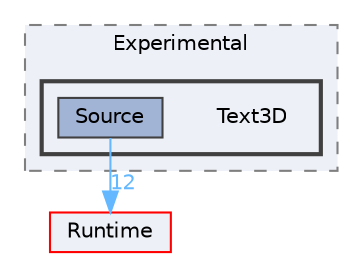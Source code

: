 digraph "Text3D"
{
 // INTERACTIVE_SVG=YES
 // LATEX_PDF_SIZE
  bgcolor="transparent";
  edge [fontname=Helvetica,fontsize=10,labelfontname=Helvetica,labelfontsize=10];
  node [fontname=Helvetica,fontsize=10,shape=box,height=0.2,width=0.4];
  compound=true
  subgraph clusterdir_6e0c5d987c338b0072956bd3eccf79be {
    graph [ bgcolor="#edf0f7", pencolor="grey50", label="Experimental", fontname=Helvetica,fontsize=10 style="filled,dashed", URL="dir_6e0c5d987c338b0072956bd3eccf79be.html",tooltip=""]
  subgraph clusterdir_7063b21a769afaa58771750f6a74e92c {
    graph [ bgcolor="#edf0f7", pencolor="grey25", label="", fontname=Helvetica,fontsize=10 style="filled,bold", URL="dir_7063b21a769afaa58771750f6a74e92c.html",tooltip=""]
    dir_7063b21a769afaa58771750f6a74e92c [shape=plaintext, label="Text3D"];
  dir_211bae6ed2ad633b210198f930192775 [label="Source", fillcolor="#a2b4d6", color="grey25", style="filled", URL="dir_211bae6ed2ad633b210198f930192775.html",tooltip=""];
  }
  }
  dir_7536b172fbd480bfd146a1b1acd6856b [label="Runtime", fillcolor="#edf0f7", color="red", style="filled", URL="dir_7536b172fbd480bfd146a1b1acd6856b.html",tooltip=""];
  dir_211bae6ed2ad633b210198f930192775->dir_7536b172fbd480bfd146a1b1acd6856b [headlabel="12", labeldistance=1.5 headhref="dir_001088_000984.html" href="dir_001088_000984.html" color="steelblue1" fontcolor="steelblue1"];
}
